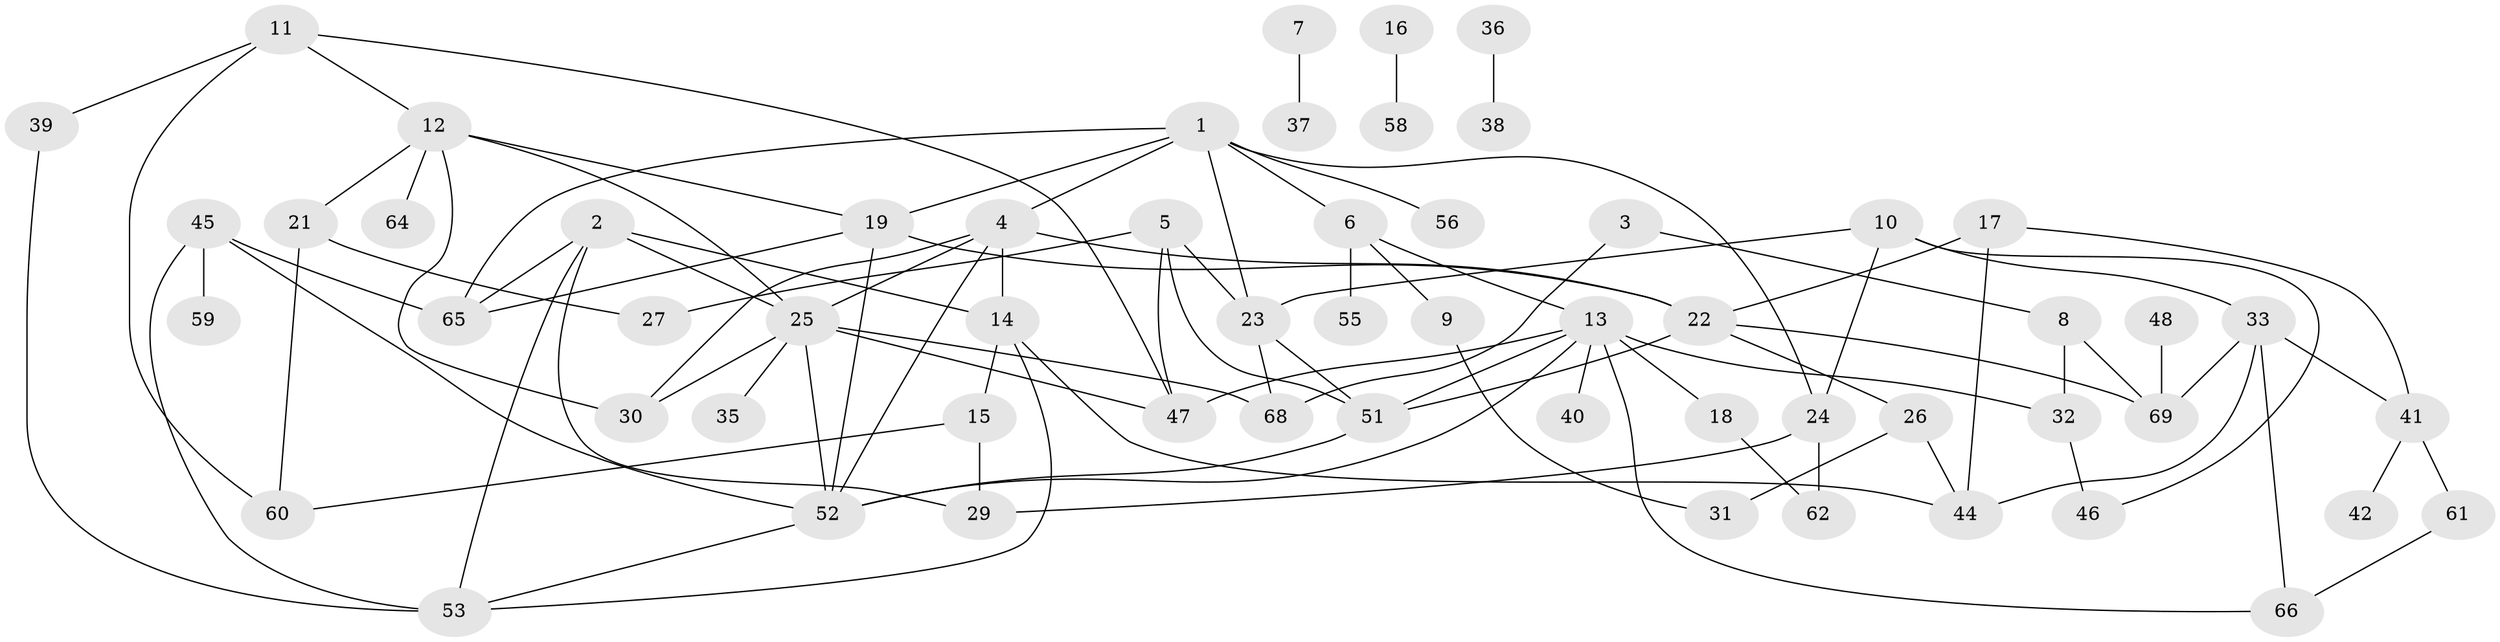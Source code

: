 // original degree distribution, {6: 0.014492753623188406, 3: 0.26811594202898553, 1: 0.21739130434782608, 2: 0.21739130434782608, 4: 0.15942028985507245, 5: 0.050724637681159424, 0: 0.07246376811594203}
// Generated by graph-tools (version 1.1) at 2025/33/03/09/25 02:33:41]
// undirected, 59 vertices, 96 edges
graph export_dot {
graph [start="1"]
  node [color=gray90,style=filled];
  1;
  2;
  3;
  4;
  5;
  6;
  7;
  8;
  9;
  10;
  11;
  12;
  13;
  14;
  15;
  16;
  17;
  18;
  19;
  21;
  22;
  23;
  24;
  25;
  26;
  27;
  29;
  30;
  31;
  32;
  33;
  35;
  36;
  37;
  38;
  39;
  40;
  41;
  42;
  44;
  45;
  46;
  47;
  48;
  51;
  52;
  53;
  55;
  56;
  58;
  59;
  60;
  61;
  62;
  64;
  65;
  66;
  68;
  69;
  1 -- 4 [weight=1.0];
  1 -- 6 [weight=1.0];
  1 -- 19 [weight=1.0];
  1 -- 23 [weight=1.0];
  1 -- 24 [weight=1.0];
  1 -- 56 [weight=1.0];
  1 -- 65 [weight=2.0];
  2 -- 14 [weight=1.0];
  2 -- 25 [weight=1.0];
  2 -- 29 [weight=1.0];
  2 -- 53 [weight=1.0];
  2 -- 65 [weight=2.0];
  3 -- 8 [weight=1.0];
  3 -- 68 [weight=1.0];
  4 -- 14 [weight=3.0];
  4 -- 22 [weight=1.0];
  4 -- 25 [weight=1.0];
  4 -- 30 [weight=1.0];
  4 -- 52 [weight=1.0];
  5 -- 23 [weight=1.0];
  5 -- 27 [weight=1.0];
  5 -- 47 [weight=1.0];
  5 -- 51 [weight=1.0];
  6 -- 9 [weight=1.0];
  6 -- 13 [weight=1.0];
  6 -- 55 [weight=1.0];
  7 -- 37 [weight=1.0];
  8 -- 32 [weight=1.0];
  8 -- 69 [weight=1.0];
  9 -- 31 [weight=1.0];
  10 -- 23 [weight=1.0];
  10 -- 24 [weight=1.0];
  10 -- 33 [weight=1.0];
  10 -- 46 [weight=1.0];
  11 -- 12 [weight=1.0];
  11 -- 39 [weight=1.0];
  11 -- 47 [weight=1.0];
  11 -- 60 [weight=1.0];
  12 -- 19 [weight=1.0];
  12 -- 21 [weight=1.0];
  12 -- 25 [weight=1.0];
  12 -- 30 [weight=1.0];
  12 -- 64 [weight=1.0];
  13 -- 18 [weight=1.0];
  13 -- 32 [weight=1.0];
  13 -- 40 [weight=1.0];
  13 -- 47 [weight=1.0];
  13 -- 51 [weight=1.0];
  13 -- 52 [weight=1.0];
  13 -- 66 [weight=1.0];
  14 -- 15 [weight=1.0];
  14 -- 44 [weight=1.0];
  14 -- 53 [weight=1.0];
  15 -- 29 [weight=1.0];
  15 -- 60 [weight=1.0];
  16 -- 58 [weight=1.0];
  17 -- 22 [weight=1.0];
  17 -- 41 [weight=1.0];
  17 -- 44 [weight=1.0];
  18 -- 62 [weight=1.0];
  19 -- 22 [weight=1.0];
  19 -- 52 [weight=1.0];
  19 -- 65 [weight=1.0];
  21 -- 27 [weight=1.0];
  21 -- 60 [weight=1.0];
  22 -- 26 [weight=1.0];
  22 -- 51 [weight=1.0];
  22 -- 69 [weight=1.0];
  23 -- 51 [weight=1.0];
  23 -- 68 [weight=1.0];
  24 -- 29 [weight=3.0];
  24 -- 62 [weight=1.0];
  25 -- 30 [weight=2.0];
  25 -- 35 [weight=1.0];
  25 -- 47 [weight=2.0];
  25 -- 52 [weight=2.0];
  25 -- 68 [weight=1.0];
  26 -- 31 [weight=1.0];
  26 -- 44 [weight=1.0];
  32 -- 46 [weight=1.0];
  33 -- 41 [weight=1.0];
  33 -- 44 [weight=1.0];
  33 -- 66 [weight=1.0];
  33 -- 69 [weight=1.0];
  36 -- 38 [weight=1.0];
  39 -- 53 [weight=1.0];
  41 -- 42 [weight=1.0];
  41 -- 61 [weight=1.0];
  45 -- 52 [weight=1.0];
  45 -- 53 [weight=1.0];
  45 -- 59 [weight=1.0];
  45 -- 65 [weight=1.0];
  48 -- 69 [weight=1.0];
  51 -- 52 [weight=1.0];
  52 -- 53 [weight=1.0];
  61 -- 66 [weight=1.0];
}
